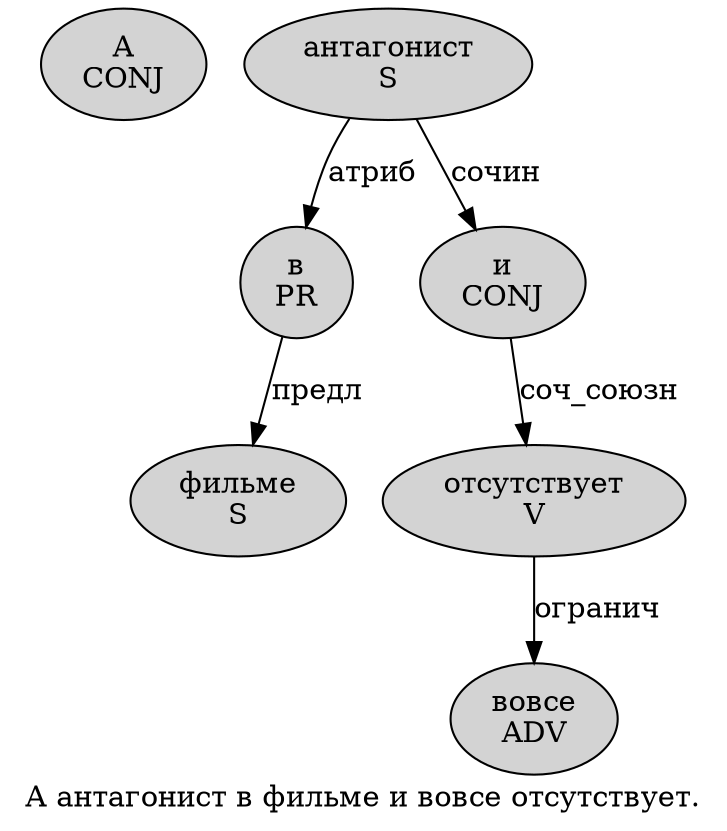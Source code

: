 digraph SENTENCE_2707 {
	graph [label="А антагонист в фильме и вовсе отсутствует."]
	node [style=filled]
		0 [label="А
CONJ" color="" fillcolor=lightgray penwidth=1 shape=ellipse]
		1 [label="антагонист
S" color="" fillcolor=lightgray penwidth=1 shape=ellipse]
		2 [label="в
PR" color="" fillcolor=lightgray penwidth=1 shape=ellipse]
		3 [label="фильме
S" color="" fillcolor=lightgray penwidth=1 shape=ellipse]
		4 [label="и
CONJ" color="" fillcolor=lightgray penwidth=1 shape=ellipse]
		5 [label="вовсе
ADV" color="" fillcolor=lightgray penwidth=1 shape=ellipse]
		6 [label="отсутствует
V" color="" fillcolor=lightgray penwidth=1 shape=ellipse]
			1 -> 2 [label="атриб"]
			1 -> 4 [label="сочин"]
			6 -> 5 [label="огранич"]
			4 -> 6 [label="соч_союзн"]
			2 -> 3 [label="предл"]
}